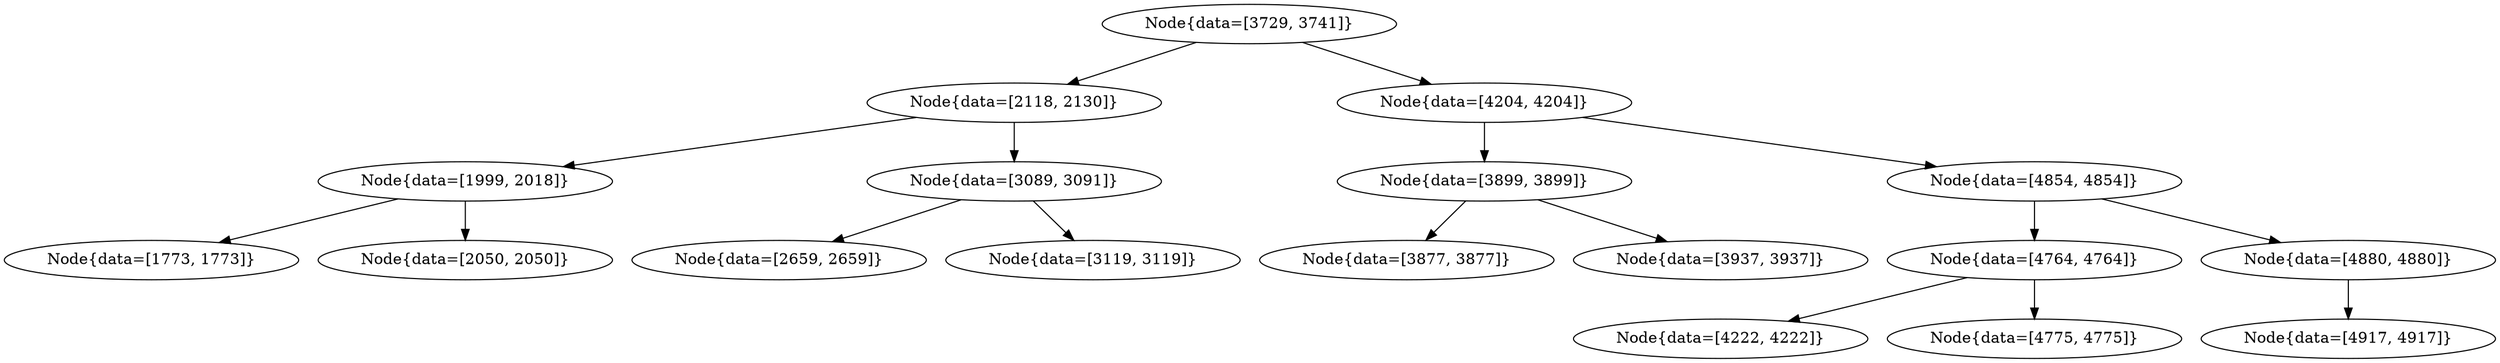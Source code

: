 digraph G{
1836480472 [label="Node{data=[3729, 3741]}"]
1836480472 -> 1728427875
1728427875 [label="Node{data=[2118, 2130]}"]
1728427875 -> 235190432
235190432 [label="Node{data=[1999, 2018]}"]
235190432 -> 177711253
177711253 [label="Node{data=[1773, 1773]}"]
235190432 -> 1409402536
1409402536 [label="Node{data=[2050, 2050]}"]
1728427875 -> 519425508
519425508 [label="Node{data=[3089, 3091]}"]
519425508 -> 899655458
899655458 [label="Node{data=[2659, 2659]}"]
519425508 -> 41644548
41644548 [label="Node{data=[3119, 3119]}"]
1836480472 -> 1486209125
1486209125 [label="Node{data=[4204, 4204]}"]
1486209125 -> 1749003390
1749003390 [label="Node{data=[3899, 3899]}"]
1749003390 -> 542220524
542220524 [label="Node{data=[3877, 3877]}"]
1749003390 -> 2036538800
2036538800 [label="Node{data=[3937, 3937]}"]
1486209125 -> 260275217
260275217 [label="Node{data=[4854, 4854]}"]
260275217 -> 449473987
449473987 [label="Node{data=[4764, 4764]}"]
449473987 -> 926017718
926017718 [label="Node{data=[4222, 4222]}"]
449473987 -> 1449065853
1449065853 [label="Node{data=[4775, 4775]}"]
260275217 -> 1118400595
1118400595 [label="Node{data=[4880, 4880]}"]
1118400595 -> 197437872
197437872 [label="Node{data=[4917, 4917]}"]
}